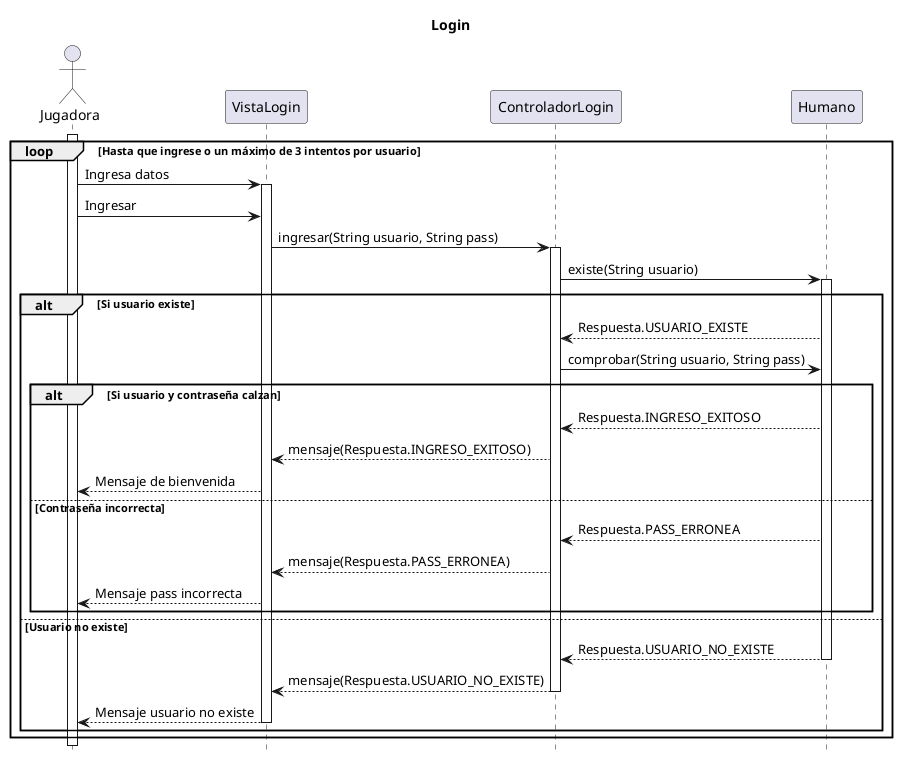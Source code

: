 @startuml
hide footbox
title Login

actor Jugadora as j

participant VistaLogin as visLog
participant ControladorLogin as contLog
participant Humano as log

loop Hasta que ingrese o un máximo de 3 intentos por usuario

activate j
j -> visLog : Ingresa datos
activate visLog

j -> visLog : Ingresar
visLog -> contLog : ingresar(String usuario, String pass)
activate contLog

contLog -> log : existe(String usuario)
activate log

alt Si usuario existe
log --> contLog : Respuesta.USUARIO_EXISTE
contLog -> log : comprobar(String usuario, String pass)
alt Si usuario y contraseña calzan
log --> contLog : Respuesta.INGRESO_EXITOSO
contLog --> visLog : mensaje(Respuesta.INGRESO_EXITOSO)
visLog --> j : Mensaje de bienvenida

else Contraseña incorrecta
log --> contLog : Respuesta.PASS_ERRONEA
contLog --> visLog : mensaje(Respuesta.PASS_ERRONEA)
visLog --> j : Mensaje pass incorrecta

end

else Usuario no existe
log --> contLog : Respuesta.USUARIO_NO_EXISTE
deactivate log

contLog --> visLog : mensaje(Respuesta.USUARIO_NO_EXISTE)
deactivate contLog

visLog --> j : Mensaje usuario no existe
deactivate visLog

end

end
@enduml